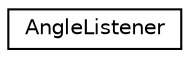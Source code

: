 digraph "Graphical Class Hierarchy"
{
  edge [fontname="Helvetica",fontsize="10",labelfontname="Helvetica",labelfontsize="10"];
  node [fontname="Helvetica",fontsize="10",shape=record];
  rankdir="LR";
  Node0 [label="AngleListener",height=0.2,width=0.4,color="black", fillcolor="white", style="filled",URL="$interfaceunitingtwist_1_1_angle_listener.html",tooltip="Interface for an object that listens for changes in the rotation of the device. "];
}
